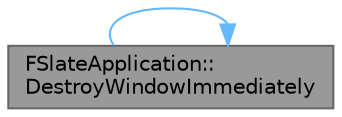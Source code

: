 digraph "FSlateApplication::DestroyWindowImmediately"
{
 // INTERACTIVE_SVG=YES
 // LATEX_PDF_SIZE
  bgcolor="transparent";
  edge [fontname=Helvetica,fontsize=10,labelfontname=Helvetica,labelfontsize=10];
  node [fontname=Helvetica,fontsize=10,shape=box,height=0.2,width=0.4];
  rankdir="LR";
  Node1 [id="Node000001",label="FSlateApplication::\lDestroyWindowImmediately",height=0.2,width=0.4,color="gray40", fillcolor="grey60", style="filled", fontcolor="black",tooltip="HACK: Don't use this unless shutting down a game viewport Game viewport windows need to be destroyed ..."];
  Node1 -> Node1 [id="edge1_Node000001_Node000001",color="steelblue1",style="solid",tooltip=" "];
}
